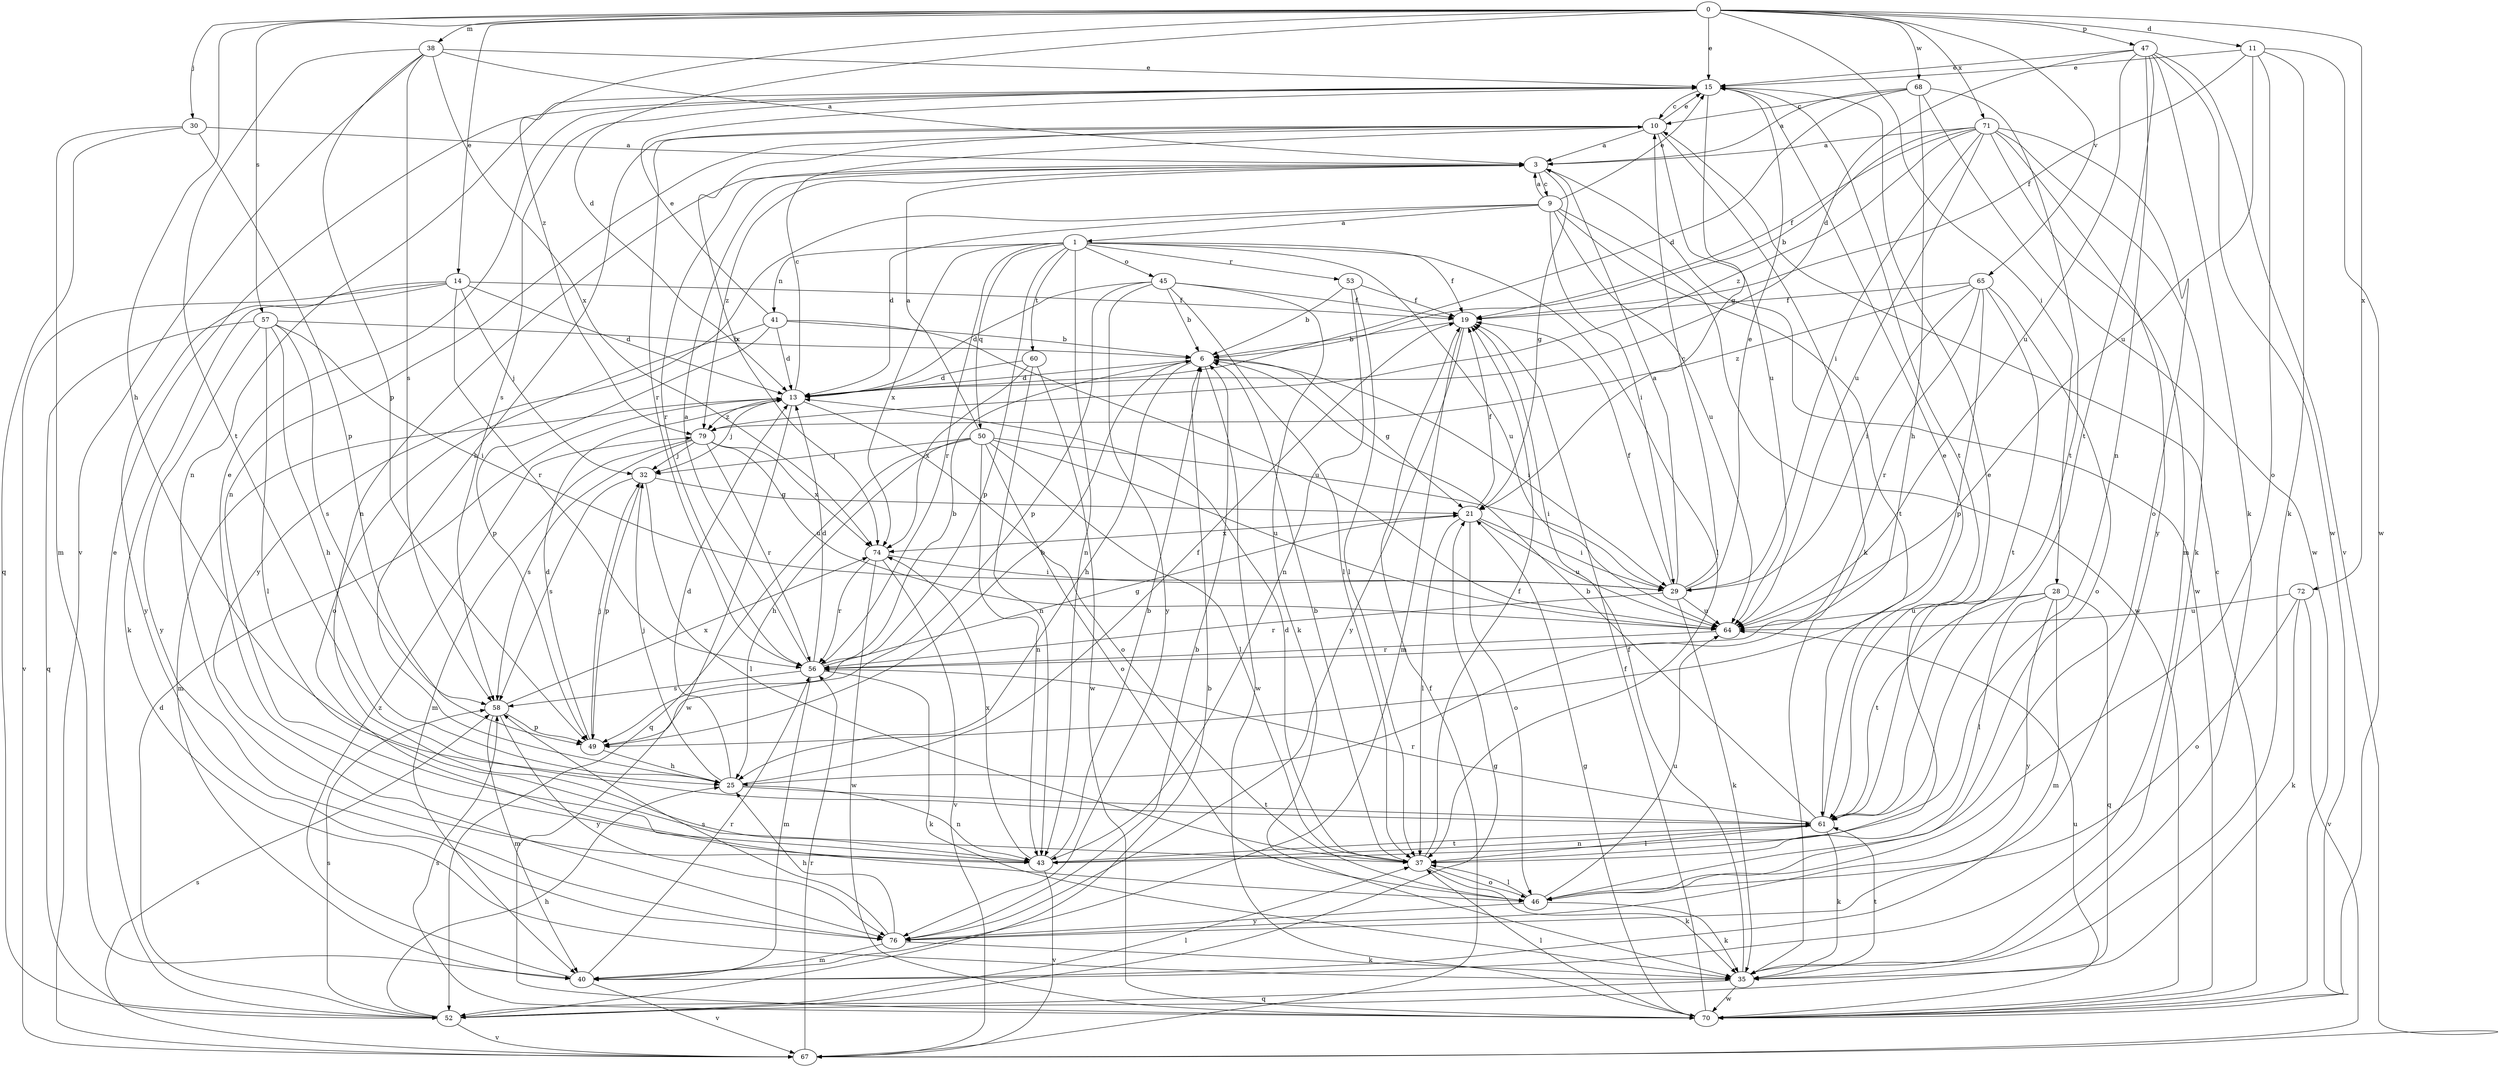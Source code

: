 strict digraph  {
0;
1;
3;
6;
9;
10;
11;
13;
14;
15;
19;
21;
25;
28;
29;
30;
32;
35;
37;
38;
40;
41;
43;
45;
46;
47;
49;
50;
52;
53;
56;
57;
58;
60;
61;
64;
65;
67;
68;
70;
71;
72;
74;
76;
79;
0 -> 11  [label=d];
0 -> 13  [label=d];
0 -> 14  [label=e];
0 -> 15  [label=e];
0 -> 25  [label=h];
0 -> 28  [label=i];
0 -> 30  [label=j];
0 -> 38  [label=m];
0 -> 47  [label=p];
0 -> 57  [label=s];
0 -> 65  [label=v];
0 -> 68  [label=w];
0 -> 71  [label=x];
0 -> 72  [label=x];
0 -> 79  [label=z];
1 -> 19  [label=f];
1 -> 37  [label=l];
1 -> 41  [label=n];
1 -> 43  [label=n];
1 -> 45  [label=o];
1 -> 49  [label=p];
1 -> 50  [label=q];
1 -> 53  [label=r];
1 -> 56  [label=r];
1 -> 60  [label=t];
1 -> 64  [label=u];
1 -> 74  [label=x];
3 -> 9  [label=c];
3 -> 21  [label=g];
3 -> 43  [label=n];
3 -> 56  [label=r];
3 -> 70  [label=w];
3 -> 79  [label=z];
6 -> 13  [label=d];
6 -> 21  [label=g];
6 -> 25  [label=h];
6 -> 29  [label=i];
6 -> 70  [label=w];
9 -> 1  [label=a];
9 -> 3  [label=a];
9 -> 13  [label=d];
9 -> 15  [label=e];
9 -> 29  [label=i];
9 -> 61  [label=t];
9 -> 64  [label=u];
9 -> 70  [label=w];
9 -> 76  [label=y];
10 -> 3  [label=a];
10 -> 15  [label=e];
10 -> 25  [label=h];
10 -> 35  [label=k];
10 -> 43  [label=n];
10 -> 56  [label=r];
10 -> 64  [label=u];
10 -> 74  [label=x];
11 -> 15  [label=e];
11 -> 19  [label=f];
11 -> 35  [label=k];
11 -> 46  [label=o];
11 -> 64  [label=u];
11 -> 70  [label=w];
13 -> 10  [label=c];
13 -> 32  [label=j];
13 -> 40  [label=m];
13 -> 46  [label=o];
13 -> 70  [label=w];
13 -> 79  [label=z];
14 -> 13  [label=d];
14 -> 19  [label=f];
14 -> 32  [label=j];
14 -> 35  [label=k];
14 -> 56  [label=r];
14 -> 67  [label=v];
14 -> 76  [label=y];
15 -> 10  [label=c];
15 -> 21  [label=g];
15 -> 43  [label=n];
15 -> 58  [label=s];
15 -> 61  [label=t];
19 -> 6  [label=b];
19 -> 40  [label=m];
19 -> 76  [label=y];
21 -> 19  [label=f];
21 -> 29  [label=i];
21 -> 37  [label=l];
21 -> 46  [label=o];
21 -> 64  [label=u];
21 -> 74  [label=x];
25 -> 13  [label=d];
25 -> 19  [label=f];
25 -> 32  [label=j];
25 -> 43  [label=n];
25 -> 61  [label=t];
28 -> 37  [label=l];
28 -> 40  [label=m];
28 -> 52  [label=q];
28 -> 61  [label=t];
28 -> 64  [label=u];
28 -> 76  [label=y];
29 -> 3  [label=a];
29 -> 10  [label=c];
29 -> 15  [label=e];
29 -> 19  [label=f];
29 -> 35  [label=k];
29 -> 56  [label=r];
29 -> 64  [label=u];
30 -> 3  [label=a];
30 -> 40  [label=m];
30 -> 49  [label=p];
30 -> 52  [label=q];
32 -> 21  [label=g];
32 -> 37  [label=l];
32 -> 49  [label=p];
32 -> 58  [label=s];
35 -> 19  [label=f];
35 -> 52  [label=q];
35 -> 61  [label=t];
35 -> 70  [label=w];
37 -> 6  [label=b];
37 -> 13  [label=d];
37 -> 15  [label=e];
37 -> 19  [label=f];
37 -> 35  [label=k];
37 -> 46  [label=o];
38 -> 3  [label=a];
38 -> 15  [label=e];
38 -> 49  [label=p];
38 -> 58  [label=s];
38 -> 61  [label=t];
38 -> 67  [label=v];
38 -> 74  [label=x];
40 -> 56  [label=r];
40 -> 67  [label=v];
40 -> 79  [label=z];
41 -> 6  [label=b];
41 -> 13  [label=d];
41 -> 15  [label=e];
41 -> 46  [label=o];
41 -> 49  [label=p];
41 -> 64  [label=u];
43 -> 6  [label=b];
43 -> 15  [label=e];
43 -> 61  [label=t];
43 -> 67  [label=v];
43 -> 74  [label=x];
45 -> 6  [label=b];
45 -> 13  [label=d];
45 -> 19  [label=f];
45 -> 35  [label=k];
45 -> 37  [label=l];
45 -> 49  [label=p];
45 -> 76  [label=y];
46 -> 35  [label=k];
46 -> 37  [label=l];
46 -> 64  [label=u];
46 -> 76  [label=y];
47 -> 13  [label=d];
47 -> 15  [label=e];
47 -> 35  [label=k];
47 -> 43  [label=n];
47 -> 61  [label=t];
47 -> 64  [label=u];
47 -> 67  [label=v];
47 -> 70  [label=w];
49 -> 6  [label=b];
49 -> 13  [label=d];
49 -> 25  [label=h];
49 -> 32  [label=j];
50 -> 3  [label=a];
50 -> 25  [label=h];
50 -> 29  [label=i];
50 -> 32  [label=j];
50 -> 37  [label=l];
50 -> 43  [label=n];
50 -> 46  [label=o];
50 -> 52  [label=q];
50 -> 64  [label=u];
52 -> 6  [label=b];
52 -> 13  [label=d];
52 -> 15  [label=e];
52 -> 21  [label=g];
52 -> 25  [label=h];
52 -> 37  [label=l];
52 -> 58  [label=s];
52 -> 67  [label=v];
53 -> 6  [label=b];
53 -> 19  [label=f];
53 -> 37  [label=l];
53 -> 43  [label=n];
56 -> 3  [label=a];
56 -> 6  [label=b];
56 -> 13  [label=d];
56 -> 21  [label=g];
56 -> 35  [label=k];
56 -> 40  [label=m];
56 -> 58  [label=s];
57 -> 6  [label=b];
57 -> 25  [label=h];
57 -> 29  [label=i];
57 -> 37  [label=l];
57 -> 52  [label=q];
57 -> 58  [label=s];
57 -> 76  [label=y];
58 -> 40  [label=m];
58 -> 49  [label=p];
58 -> 74  [label=x];
58 -> 76  [label=y];
60 -> 13  [label=d];
60 -> 43  [label=n];
60 -> 70  [label=w];
60 -> 74  [label=x];
61 -> 6  [label=b];
61 -> 15  [label=e];
61 -> 35  [label=k];
61 -> 37  [label=l];
61 -> 43  [label=n];
61 -> 56  [label=r];
64 -> 56  [label=r];
65 -> 19  [label=f];
65 -> 29  [label=i];
65 -> 46  [label=o];
65 -> 49  [label=p];
65 -> 56  [label=r];
65 -> 61  [label=t];
65 -> 79  [label=z];
67 -> 19  [label=f];
67 -> 56  [label=r];
67 -> 58  [label=s];
68 -> 3  [label=a];
68 -> 10  [label=c];
68 -> 13  [label=d];
68 -> 25  [label=h];
68 -> 61  [label=t];
68 -> 70  [label=w];
70 -> 10  [label=c];
70 -> 19  [label=f];
70 -> 21  [label=g];
70 -> 37  [label=l];
70 -> 58  [label=s];
70 -> 64  [label=u];
71 -> 3  [label=a];
71 -> 6  [label=b];
71 -> 19  [label=f];
71 -> 29  [label=i];
71 -> 35  [label=k];
71 -> 40  [label=m];
71 -> 46  [label=o];
71 -> 64  [label=u];
71 -> 76  [label=y];
71 -> 79  [label=z];
72 -> 35  [label=k];
72 -> 46  [label=o];
72 -> 64  [label=u];
72 -> 67  [label=v];
74 -> 29  [label=i];
74 -> 56  [label=r];
74 -> 67  [label=v];
74 -> 70  [label=w];
76 -> 6  [label=b];
76 -> 25  [label=h];
76 -> 35  [label=k];
76 -> 40  [label=m];
76 -> 58  [label=s];
79 -> 32  [label=j];
79 -> 40  [label=m];
79 -> 56  [label=r];
79 -> 58  [label=s];
79 -> 64  [label=u];
79 -> 74  [label=x];
}

